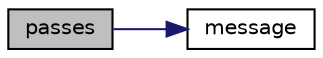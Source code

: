 digraph "passes"
{
 // LATEX_PDF_SIZE
  bgcolor="transparent";
  edge [fontname="Helvetica",fontsize="10",labelfontname="Helvetica",labelfontsize="10"];
  node [fontname="Helvetica",fontsize="10",shape=record];
  rankdir="LR";
  Node1 [label="passes",height=0.2,width=0.4,color="black", fillcolor="grey75", style="filled", fontcolor="black",tooltip="Determina si la regla de validación es correcta."];
  Node1 -> Node2 [color="midnightblue",fontsize="10",style="solid",fontname="Helvetica"];
  Node2 [label="message",height=0.2,width=0.4,color="black",URL="$da/d65/classModules_1_1Payroll_1_1Rules_1_1PayrollSalaryScales.html#aba502b8bb024cc38b45756fdf581f915",tooltip="Obtiene el mensaje de error de validación."];
}
